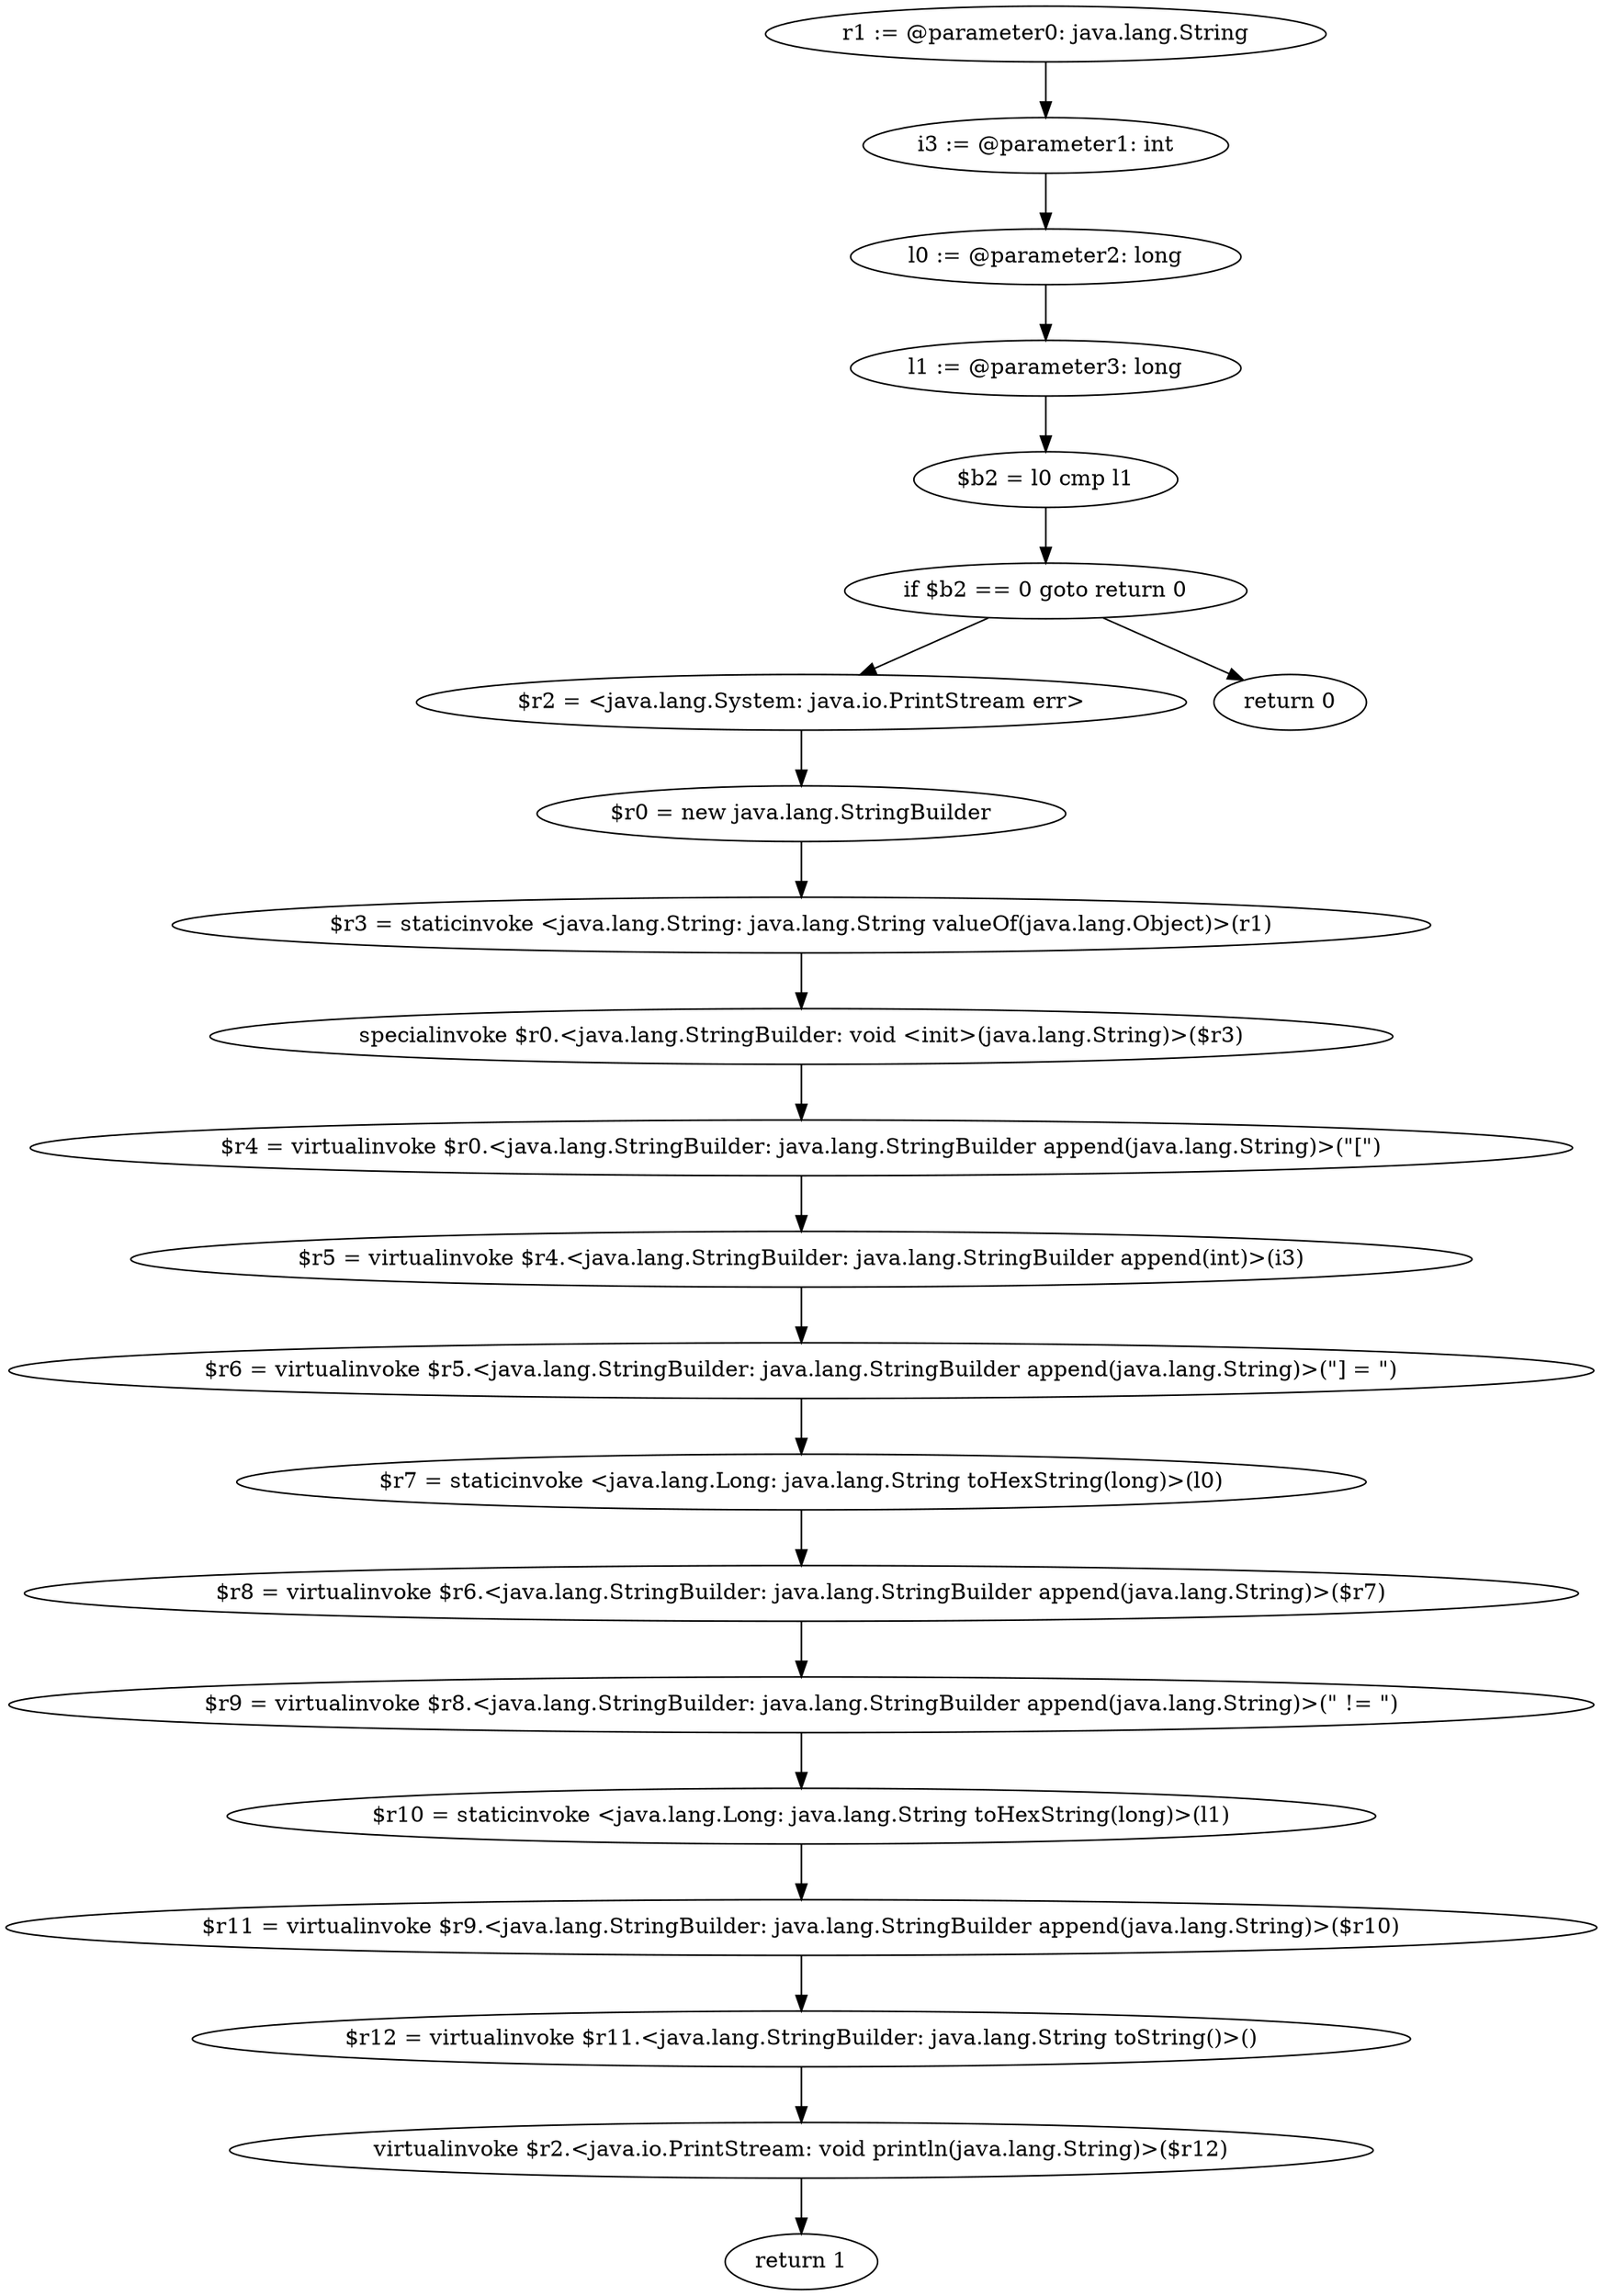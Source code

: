 digraph "unitGraph" {
    "r1 := @parameter0: java.lang.String"
    "i3 := @parameter1: int"
    "l0 := @parameter2: long"
    "l1 := @parameter3: long"
    "$b2 = l0 cmp l1"
    "if $b2 == 0 goto return 0"
    "$r2 = <java.lang.System: java.io.PrintStream err>"
    "$r0 = new java.lang.StringBuilder"
    "$r3 = staticinvoke <java.lang.String: java.lang.String valueOf(java.lang.Object)>(r1)"
    "specialinvoke $r0.<java.lang.StringBuilder: void <init>(java.lang.String)>($r3)"
    "$r4 = virtualinvoke $r0.<java.lang.StringBuilder: java.lang.StringBuilder append(java.lang.String)>(\"[\")"
    "$r5 = virtualinvoke $r4.<java.lang.StringBuilder: java.lang.StringBuilder append(int)>(i3)"
    "$r6 = virtualinvoke $r5.<java.lang.StringBuilder: java.lang.StringBuilder append(java.lang.String)>(\"] = \")"
    "$r7 = staticinvoke <java.lang.Long: java.lang.String toHexString(long)>(l0)"
    "$r8 = virtualinvoke $r6.<java.lang.StringBuilder: java.lang.StringBuilder append(java.lang.String)>($r7)"
    "$r9 = virtualinvoke $r8.<java.lang.StringBuilder: java.lang.StringBuilder append(java.lang.String)>(\" != \")"
    "$r10 = staticinvoke <java.lang.Long: java.lang.String toHexString(long)>(l1)"
    "$r11 = virtualinvoke $r9.<java.lang.StringBuilder: java.lang.StringBuilder append(java.lang.String)>($r10)"
    "$r12 = virtualinvoke $r11.<java.lang.StringBuilder: java.lang.String toString()>()"
    "virtualinvoke $r2.<java.io.PrintStream: void println(java.lang.String)>($r12)"
    "return 1"
    "return 0"
    "r1 := @parameter0: java.lang.String"->"i3 := @parameter1: int";
    "i3 := @parameter1: int"->"l0 := @parameter2: long";
    "l0 := @parameter2: long"->"l1 := @parameter3: long";
    "l1 := @parameter3: long"->"$b2 = l0 cmp l1";
    "$b2 = l0 cmp l1"->"if $b2 == 0 goto return 0";
    "if $b2 == 0 goto return 0"->"$r2 = <java.lang.System: java.io.PrintStream err>";
    "if $b2 == 0 goto return 0"->"return 0";
    "$r2 = <java.lang.System: java.io.PrintStream err>"->"$r0 = new java.lang.StringBuilder";
    "$r0 = new java.lang.StringBuilder"->"$r3 = staticinvoke <java.lang.String: java.lang.String valueOf(java.lang.Object)>(r1)";
    "$r3 = staticinvoke <java.lang.String: java.lang.String valueOf(java.lang.Object)>(r1)"->"specialinvoke $r0.<java.lang.StringBuilder: void <init>(java.lang.String)>($r3)";
    "specialinvoke $r0.<java.lang.StringBuilder: void <init>(java.lang.String)>($r3)"->"$r4 = virtualinvoke $r0.<java.lang.StringBuilder: java.lang.StringBuilder append(java.lang.String)>(\"[\")";
    "$r4 = virtualinvoke $r0.<java.lang.StringBuilder: java.lang.StringBuilder append(java.lang.String)>(\"[\")"->"$r5 = virtualinvoke $r4.<java.lang.StringBuilder: java.lang.StringBuilder append(int)>(i3)";
    "$r5 = virtualinvoke $r4.<java.lang.StringBuilder: java.lang.StringBuilder append(int)>(i3)"->"$r6 = virtualinvoke $r5.<java.lang.StringBuilder: java.lang.StringBuilder append(java.lang.String)>(\"] = \")";
    "$r6 = virtualinvoke $r5.<java.lang.StringBuilder: java.lang.StringBuilder append(java.lang.String)>(\"] = \")"->"$r7 = staticinvoke <java.lang.Long: java.lang.String toHexString(long)>(l0)";
    "$r7 = staticinvoke <java.lang.Long: java.lang.String toHexString(long)>(l0)"->"$r8 = virtualinvoke $r6.<java.lang.StringBuilder: java.lang.StringBuilder append(java.lang.String)>($r7)";
    "$r8 = virtualinvoke $r6.<java.lang.StringBuilder: java.lang.StringBuilder append(java.lang.String)>($r7)"->"$r9 = virtualinvoke $r8.<java.lang.StringBuilder: java.lang.StringBuilder append(java.lang.String)>(\" != \")";
    "$r9 = virtualinvoke $r8.<java.lang.StringBuilder: java.lang.StringBuilder append(java.lang.String)>(\" != \")"->"$r10 = staticinvoke <java.lang.Long: java.lang.String toHexString(long)>(l1)";
    "$r10 = staticinvoke <java.lang.Long: java.lang.String toHexString(long)>(l1)"->"$r11 = virtualinvoke $r9.<java.lang.StringBuilder: java.lang.StringBuilder append(java.lang.String)>($r10)";
    "$r11 = virtualinvoke $r9.<java.lang.StringBuilder: java.lang.StringBuilder append(java.lang.String)>($r10)"->"$r12 = virtualinvoke $r11.<java.lang.StringBuilder: java.lang.String toString()>()";
    "$r12 = virtualinvoke $r11.<java.lang.StringBuilder: java.lang.String toString()>()"->"virtualinvoke $r2.<java.io.PrintStream: void println(java.lang.String)>($r12)";
    "virtualinvoke $r2.<java.io.PrintStream: void println(java.lang.String)>($r12)"->"return 1";
}
